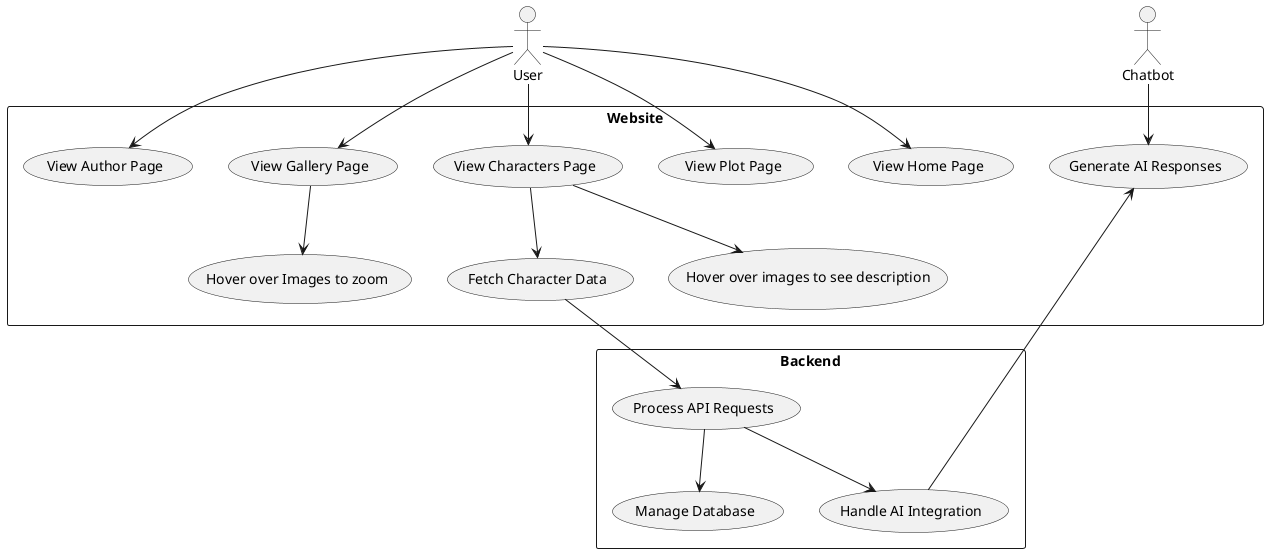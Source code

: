 @startuml
actor User as U
actor "Chatbot" as AI

rectangle Website {
    usecase "View Home Page" as UC1
    usecase "View Plot Page" as UC2
    usecase "View Characters Page" as UC3
    usecase "View Gallery Page" as UC4
    usecase "View Author Page" as UC5
    usecase "Hover over Images to zoom" as UC6
    usecase "Hover over images to see description" as UC7
    usecase "Fetch Character Data" as UC8
    usecase "Generate AI Responses" as UC9
}

rectangle "Backend" {
    usecase "Process API Requests" as UC10
    usecase "Manage Database" as UC11
    usecase "Handle AI Integration" as UC12
}

U --> UC1
U --> UC2
U --> UC3
U --> UC4
U --> UC5
UC4 --> UC6
UC3 --> UC7
UC3 --> UC8
UC8 --> UC10
UC10 --> UC11
UC10 --> UC12
UC12 --> UC9
AI --> UC9
@enduml
